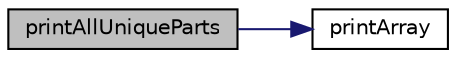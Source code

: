 digraph "printAllUniqueParts"
{
  edge [fontname="Helvetica",fontsize="10",labelfontname="Helvetica",labelfontsize="10"];
  node [fontname="Helvetica",fontsize="10",shape=record];
  rankdir="LR";
  Node1 [label="printAllUniqueParts",height=0.2,width=0.4,color="black", fillcolor="grey75", style="filled", fontcolor="black"];
  Node1 -> Node2 [color="midnightblue",fontsize="10",style="solid",fontname="Helvetica"];
  Node2 [label="printArray",height=0.2,width=0.4,color="black", fillcolor="white", style="filled",URL="$UniqueFactorization_8cpp.html#abb73faf2143cbadfd2cc32379ec25f72"];
}
